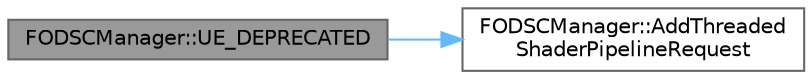 digraph "FODSCManager::UE_DEPRECATED"
{
 // INTERACTIVE_SVG=YES
 // LATEX_PDF_SIZE
  bgcolor="transparent";
  edge [fontname=Helvetica,fontsize=10,labelfontname=Helvetica,labelfontsize=10];
  node [fontname=Helvetica,fontsize=10,shape=box,height=0.2,width=0.4];
  rankdir="LR";
  Node1 [id="Node000001",label="FODSCManager::UE_DEPRECATED",height=0.2,width=0.4,color="gray40", fillcolor="grey60", style="filled", fontcolor="black",tooltip=" "];
  Node1 -> Node2 [id="edge1_Node000001_Node000002",color="steelblue1",style="solid",tooltip=" "];
  Node2 [id="Node000002",label="FODSCManager::AddThreaded\lShaderPipelineRequest",height=0.2,width=0.4,color="grey40", fillcolor="white", style="filled",URL="$d2/dd8/classFODSCManager.html#a03764baa9af8014889a6c6000d38d30e",tooltip="Add a request to compile a pipeline of shaders."];
}
